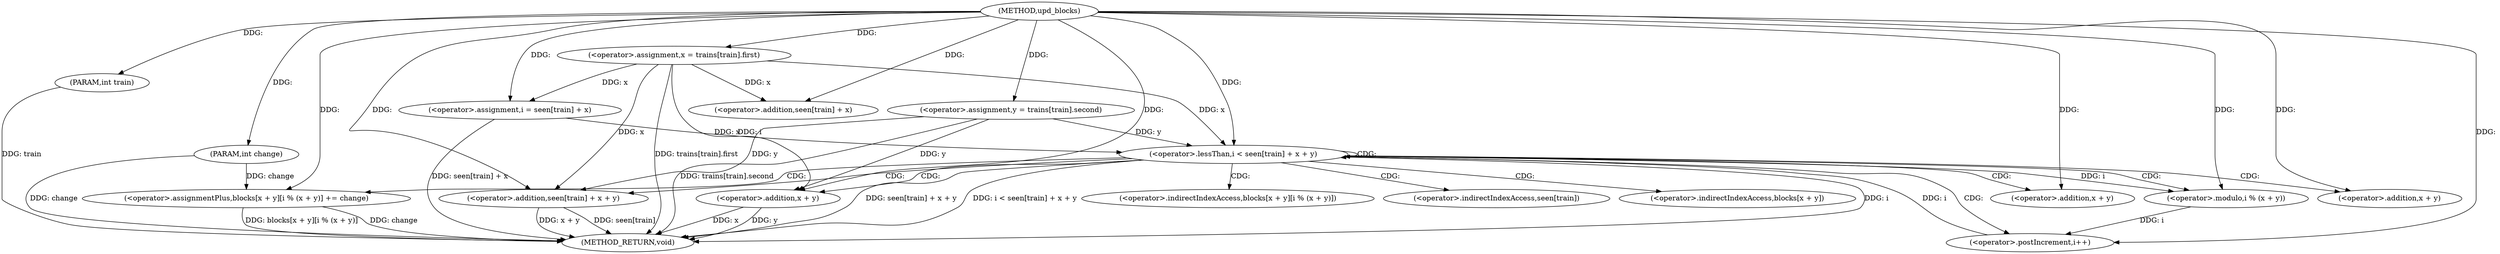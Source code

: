 digraph "upd_blocks" {  
"1000191" [label = "(METHOD,upd_blocks)" ]
"1000244" [label = "(METHOD_RETURN,void)" ]
"1000192" [label = "(PARAM,int train)" ]
"1000193" [label = "(PARAM,int change)" ]
"1000196" [label = "(<operator>.assignment,x = trains[train].first)" ]
"1000204" [label = "(<operator>.assignment,y = trains[train].second)" ]
"1000213" [label = "(<operator>.assignment,i = seen[train] + x)" ]
"1000220" [label = "(<operator>.lessThan,i < seen[train] + x + y)" ]
"1000229" [label = "(<operator>.postIncrement,i++)" ]
"1000231" [label = "(<operator>.assignmentPlus,blocks[x + y][i % (x + y)] += change)" ]
"1000215" [label = "(<operator>.addition,seen[train] + x)" ]
"1000222" [label = "(<operator>.addition,seen[train] + x + y)" ]
"1000226" [label = "(<operator>.addition,x + y)" ]
"1000238" [label = "(<operator>.modulo,i % (x + y))" ]
"1000235" [label = "(<operator>.addition,x + y)" ]
"1000240" [label = "(<operator>.addition,x + y)" ]
"1000232" [label = "(<operator>.indirectIndexAccess,blocks[x + y][i % (x + y)])" ]
"1000223" [label = "(<operator>.indirectIndexAccess,seen[train])" ]
"1000233" [label = "(<operator>.indirectIndexAccess,blocks[x + y])" ]
  "1000192" -> "1000244"  [ label = "DDG: train"] 
  "1000193" -> "1000244"  [ label = "DDG: change"] 
  "1000196" -> "1000244"  [ label = "DDG: trains[train].first"] 
  "1000204" -> "1000244"  [ label = "DDG: trains[train].second"] 
  "1000213" -> "1000244"  [ label = "DDG: seen[train] + x"] 
  "1000220" -> "1000244"  [ label = "DDG: i"] 
  "1000222" -> "1000244"  [ label = "DDG: seen[train]"] 
  "1000226" -> "1000244"  [ label = "DDG: x"] 
  "1000226" -> "1000244"  [ label = "DDG: y"] 
  "1000222" -> "1000244"  [ label = "DDG: x + y"] 
  "1000220" -> "1000244"  [ label = "DDG: seen[train] + x + y"] 
  "1000220" -> "1000244"  [ label = "DDG: i < seen[train] + x + y"] 
  "1000231" -> "1000244"  [ label = "DDG: blocks[x + y][i % (x + y)]"] 
  "1000231" -> "1000244"  [ label = "DDG: change"] 
  "1000191" -> "1000192"  [ label = "DDG: "] 
  "1000191" -> "1000193"  [ label = "DDG: "] 
  "1000191" -> "1000196"  [ label = "DDG: "] 
  "1000191" -> "1000204"  [ label = "DDG: "] 
  "1000196" -> "1000213"  [ label = "DDG: x"] 
  "1000191" -> "1000213"  [ label = "DDG: "] 
  "1000193" -> "1000231"  [ label = "DDG: change"] 
  "1000191" -> "1000231"  [ label = "DDG: "] 
  "1000213" -> "1000220"  [ label = "DDG: i"] 
  "1000229" -> "1000220"  [ label = "DDG: i"] 
  "1000191" -> "1000220"  [ label = "DDG: "] 
  "1000196" -> "1000220"  [ label = "DDG: x"] 
  "1000204" -> "1000220"  [ label = "DDG: y"] 
  "1000238" -> "1000229"  [ label = "DDG: i"] 
  "1000191" -> "1000229"  [ label = "DDG: "] 
  "1000196" -> "1000215"  [ label = "DDG: x"] 
  "1000191" -> "1000215"  [ label = "DDG: "] 
  "1000191" -> "1000222"  [ label = "DDG: "] 
  "1000196" -> "1000222"  [ label = "DDG: x"] 
  "1000204" -> "1000222"  [ label = "DDG: y"] 
  "1000191" -> "1000226"  [ label = "DDG: "] 
  "1000196" -> "1000226"  [ label = "DDG: x"] 
  "1000204" -> "1000226"  [ label = "DDG: y"] 
  "1000220" -> "1000238"  [ label = "DDG: i"] 
  "1000191" -> "1000238"  [ label = "DDG: "] 
  "1000191" -> "1000235"  [ label = "DDG: "] 
  "1000191" -> "1000240"  [ label = "DDG: "] 
  "1000220" -> "1000222"  [ label = "CDG: "] 
  "1000220" -> "1000235"  [ label = "CDG: "] 
  "1000220" -> "1000238"  [ label = "CDG: "] 
  "1000220" -> "1000220"  [ label = "CDG: "] 
  "1000220" -> "1000231"  [ label = "CDG: "] 
  "1000220" -> "1000233"  [ label = "CDG: "] 
  "1000220" -> "1000229"  [ label = "CDG: "] 
  "1000220" -> "1000240"  [ label = "CDG: "] 
  "1000220" -> "1000223"  [ label = "CDG: "] 
  "1000220" -> "1000226"  [ label = "CDG: "] 
  "1000220" -> "1000232"  [ label = "CDG: "] 
}
